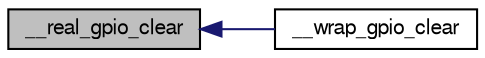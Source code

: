 digraph "__real_gpio_clear"
{
  edge [fontname="FreeSans",fontsize="10",labelfontname="FreeSans",labelfontsize="10"];
  node [fontname="FreeSans",fontsize="10",shape=record];
  rankdir="LR";
  Node1 [label="__real_gpio_clear",height=0.2,width=0.4,color="black", fillcolor="grey75", style="filled", fontcolor="black"];
  Node1 -> Node2 [dir="back",color="midnightblue",fontsize="10",style="solid",fontname="FreeSans"];
  Node2 [label="__wrap_gpio_clear",height=0.2,width=0.4,color="black", fillcolor="white", style="filled",URL="$gpio__ext__common_8c.html#af08b697f3babbbe6da3dd0e369db962c"];
}
